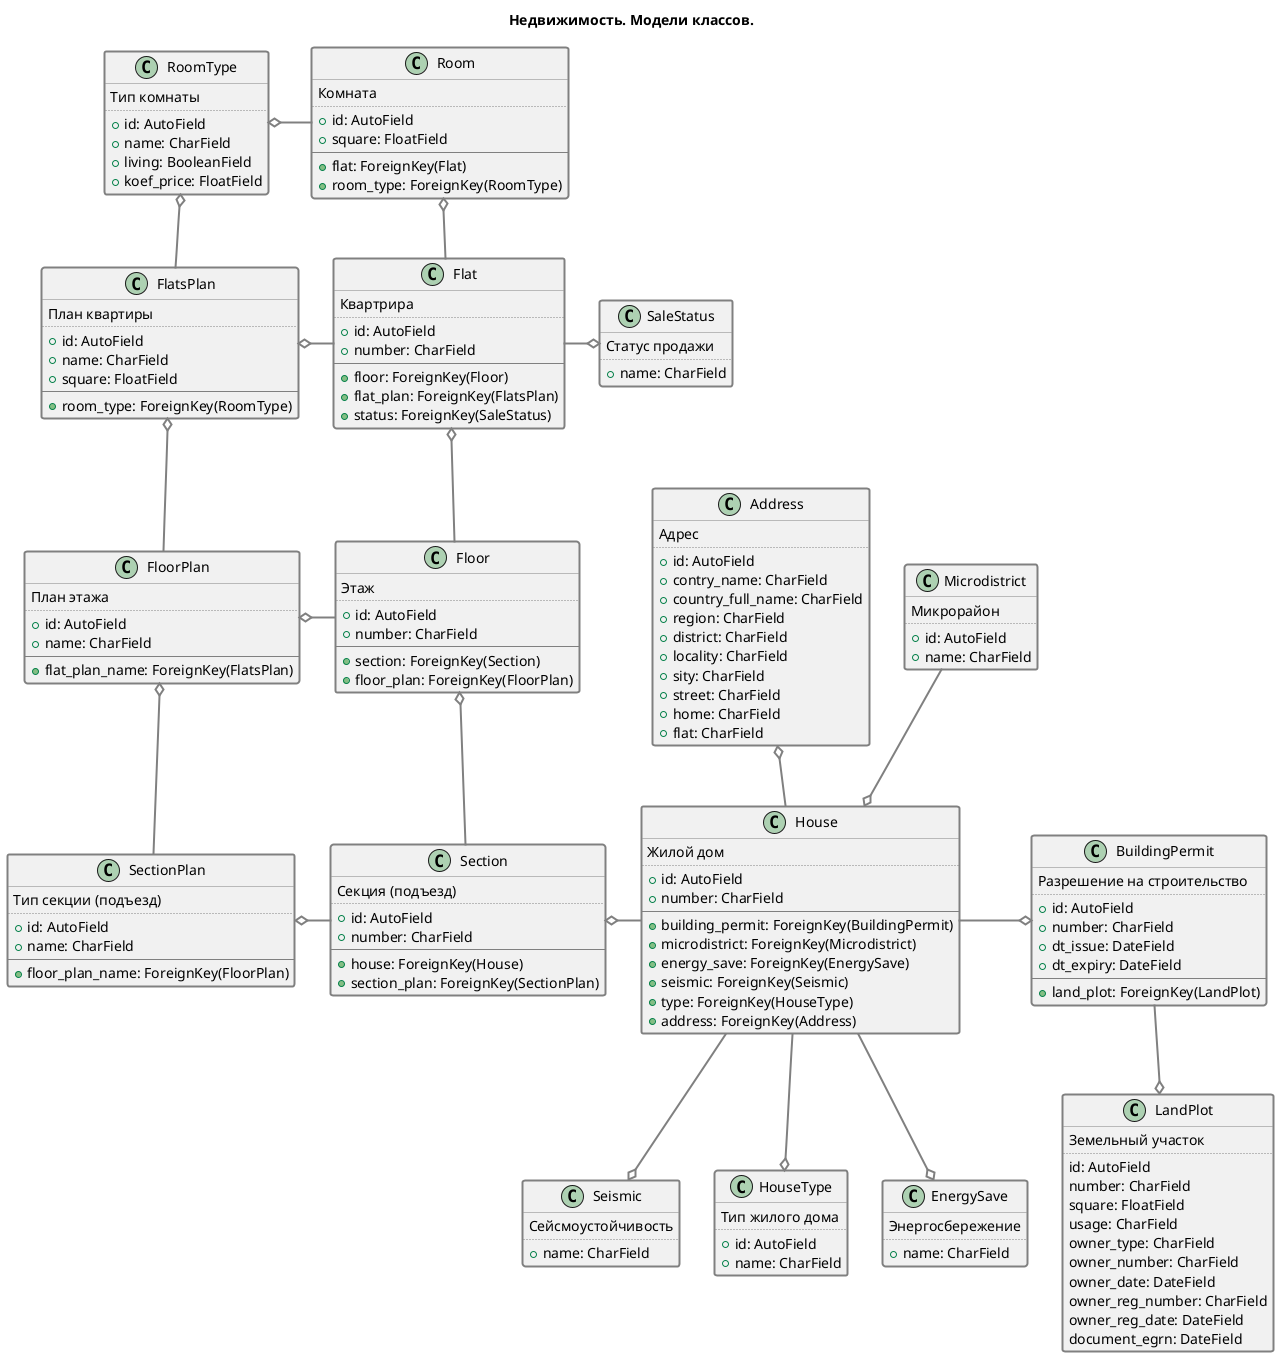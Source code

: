 @startuml


hide class empty members

title 
	Недвижимость. Модели классов. 
end title
  
class EnergySave ##[bold]grey{
    Энергосбережение
	..
	+ name: CharField
}

class Seismic ##[bold]grey{
    Сейсмоустойчивость
	..
	+ name: CharField
}

class SaleStatus ##[bold]grey{
    Статус продажи
	..
	+ name: CharField
}

class LandPlot ##[bold]grey{
    Земельный участок
	..
    id: AutoField
    number: CharField
    square: FloatField
    usage: CharField
    owner_type: CharField
    owner_number: CharField
    owner_date: DateField
    owner_reg_number: CharField
    owner_reg_date: DateField
    document_egrn: DateField
}

class BuildingPermit ##[bold]grey{
    Разрешение на строительство
	..
	+ id: AutoField
	+ number: CharField
	+ dt_issue: DateField
	+ dt_expiry: DateField
	--
	+ land_plot: ForeignKey(LandPlot)
}

class HouseType ##[bold]grey{
    Тип жилого дома
	..
	+ id: AutoField
	+ name: CharField
}

class Microdistrict ##[bold]grey{
    Микрорайон
	..
	+ id: AutoField
	+ name: CharField
}

class House ##[bold]grey{
    Жилой дом
	..
	+ id: AutoField
	+ number: CharField
	--
	+ building_permit: ForeignKey(BuildingPermit)
	+ microdistrict: ForeignKey(Microdistrict)
	+ energy_save: ForeignKey(EnergySave)
	+ seismic: ForeignKey(Seismic)
	+ type: ForeignKey(HouseType)
	+ address: ForeignKey(Address)
}

class SectionPlan ##[bold]grey{
    Тип секции (подъезд)
	..
	+ id: AutoField
	+ name: CharField
	--
	+ floor_plan_name: ForeignKey(FloorPlan)
}

class Section ##[bold]grey{
    Секция (подъезд)
	..
	+ id: AutoField
	+ number: CharField
	--
	+ house: ForeignKey(House)
	+ section_plan: ForeignKey(SectionPlan)
}

class FloorPlan ##[bold]grey{
    План этажа
	..
	+ id: AutoField
	+ name: CharField
	--
	+ flat_plan_name: ForeignKey(FlatsPlan)
}

class Floor ##[bold]grey{
    Этаж
	..
	+ id: AutoField
	+ number: CharField
	--
	+ section: ForeignKey(Section)
	+ floor_plan: ForeignKey(FloorPlan)
}

class RoomType ##[bold]grey{
    Тип комнаты
	..
	+ id: AutoField
	+ name: CharField
	+ living: BooleanField
	+ koef_price: FloatField
}

class Room ##[bold]grey{
    Комната
	..
    + id: AutoField
    + square: FloatField
	--
    + flat: ForeignKey(Flat)
    + room_type: ForeignKey(RoomType)
}

class FlatsPlan ##[bold]grey{
    План квартиры
	..
	+ id: AutoField
	+ name: CharField
	+ square: FloatField
	--
	+ room_type: ForeignKey(RoomType)
}

class Flat ##[bold]grey{
    Квартрира
	..
	+ id: AutoField
	+ number: CharField
	--
	+ floor: ForeignKey(Floor)
	+ flat_plan: ForeignKey(FlatsPlan)
	+ status: ForeignKey(SaleStatus)
}

class Address ##[bold]grey{
    Адрес
	..
    + id: AutoField
    + contry_name: CharField
    + country_full_name: CharField
    + region: CharField
    + district: CharField
	+ locality: CharField
    + sity: CharField
    + street: CharField
    + home: CharField
    + flat: CharField
}

FlatsPlan      -[#grey,bold]u-o  RoomType 
FloorPlan      -[#grey,bold]u-o  FlatsPlan
SectionPlan    -[#grey,bold]u-o  FloorPlan

RoomType      o-[#grey,bold]r-    Room
FlatsPlan     o-[#grey,bold]r-    Flat
FloorPlan     o-[#grey,bold]r-    Floor
SectionPlan   o-[#grey,bold]r-    Section

Room          o-[#grey,bold]r-   Flat
Flat          o-[#grey,bold]r-   Floor
Floor         o-[#grey,bold]r-   Section
Section       o-[#grey,bold]r-   House   

Flat           -[#grey,bold]r-o  SaleStatus
BuildingPermit -[#grey,bold]d-o  LandPlot
House          -[#grey,bold]r-o  BuildingPermit
House          -[#grey,bold]d-o  EnergySave
House          -[#grey,bold]d-o  Seismic
House          -[#grey,bold]d-o  HouseType
House         o-[#grey,bold]u-   Microdistrict
House          -[#grey,bold]u-o   Address

@enduml
